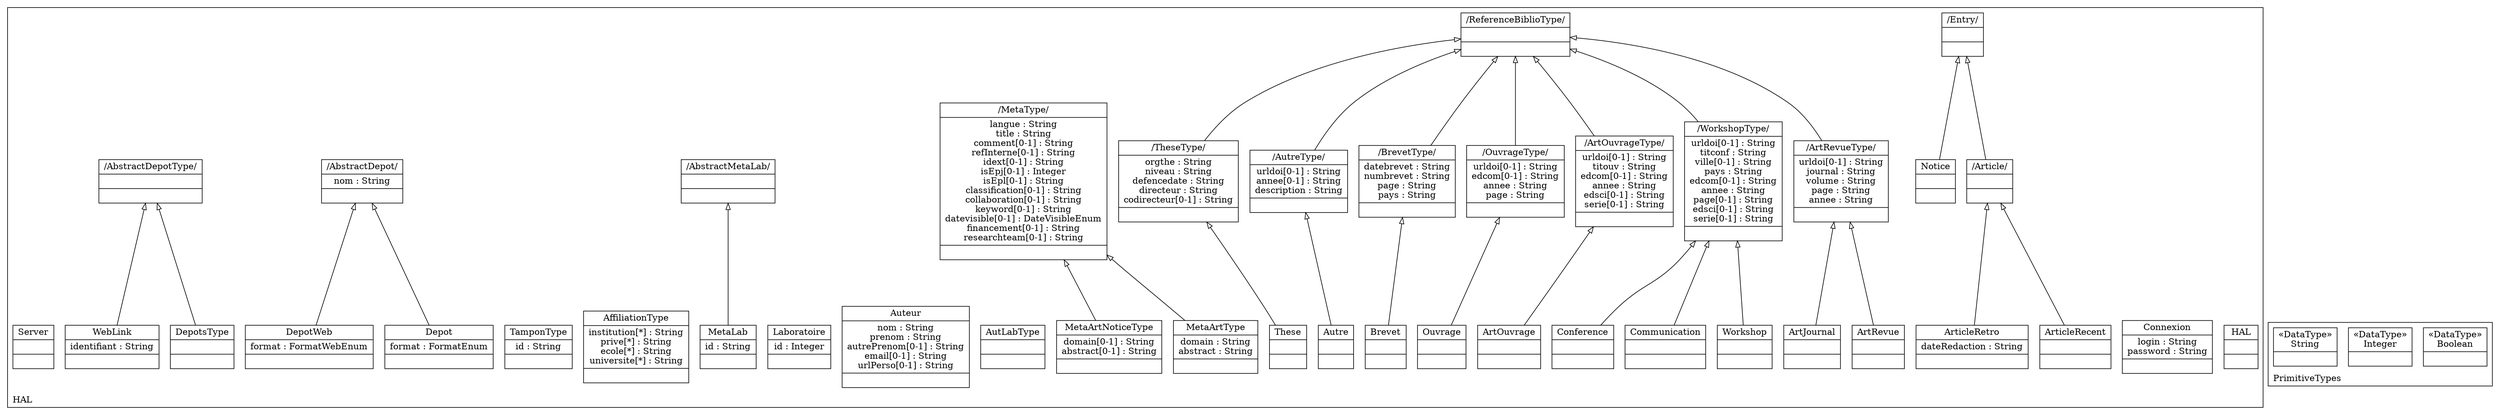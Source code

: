 digraph "KM3 Model in DOT" {
graph[rankdir=BT,labeljust=l,labelloc=t,nodeSep=0.75,compound=true];
 subgraph "cluster_HAL"{
labelloc=t
color=black
label=HAL
 node[shape=record];
HAL[label="{HAL| | }"]
;
 node[shape=record];
Connexion[label="{Connexion|login : String\npassword : String| }"]
;
 node[shape=record];
Entry[label="{/Entry/| | }"]
;
 node[shape=record];
Article[label="{/Article/| | }"]
 Article->Entry[arrowhead=onormal,group=Entry,minlen=2,constraint=true,]
;
 node[shape=record];
ArticleRecent[label="{ArticleRecent| | }"]
 ArticleRecent->Article[arrowhead=onormal,group=Article,minlen=2,constraint=true,]
;
 node[shape=record];
ArticleRetro[label="{ArticleRetro|dateRedaction : String| }"]
 ArticleRetro->Article[arrowhead=onormal,group=Article,minlen=2,constraint=true,]
;
 node[shape=record];
Notice[label="{Notice| | }"]
 Notice->Entry[arrowhead=onormal,group=Entry,minlen=2,constraint=true,]
;
 node[shape=record];
ReferenceBiblioType[label="{/ReferenceBiblioType/| | }"]
;
 node[shape=record];
ArtRevueType[label="{/ArtRevueType/|urldoi[0-1] : String\njournal : String\nvolume : String\npage : String\nannee : String| }"]
 ArtRevueType->ReferenceBiblioType[arrowhead=onormal,group=ReferenceBiblioType,minlen=2,constraint=true,]
;
 node[shape=record];
WorkshopType[label="{/WorkshopType/|urldoi[0-1] : String\ntitconf : String\nville[0-1] : String\npays : String\nedcom[0-1] : String\nannee : String\npage[0-1] : String\nedsci[0-1] : String\nserie[0-1] : String| }"]
 WorkshopType->ReferenceBiblioType[arrowhead=onormal,group=ReferenceBiblioType,minlen=2,constraint=true,]
;
 node[shape=record];
ArtOuvrageType[label="{/ArtOuvrageType/|urldoi[0-1] : String\ntitouv : String\nedcom[0-1] : String\nannee : String\nedsci[0-1] : String\nserie[0-1] : String| }"]
 ArtOuvrageType->ReferenceBiblioType[arrowhead=onormal,group=ReferenceBiblioType,minlen=2,constraint=true,]
;
 node[shape=record];
OuvrageType[label="{/OuvrageType/|urldoi[0-1] : String\nedcom[0-1] : String\nannee : String\npage : String| }"]
 OuvrageType->ReferenceBiblioType[arrowhead=onormal,group=ReferenceBiblioType,minlen=2,constraint=true,]
;
 node[shape=record];
TheseType[label="{/TheseType/|orgthe : String\nniveau : String\ndefencedate : String\ndirecteur : String\ncodirecteur[0-1] : String| }"]
 TheseType->ReferenceBiblioType[arrowhead=onormal,group=ReferenceBiblioType,minlen=2,constraint=true,]
;
 node[shape=record];
BrevetType[label="{/BrevetType/|datebrevet : String\nnumbrevet : String\npage : String\npays : String| }"]
 BrevetType->ReferenceBiblioType[arrowhead=onormal,group=ReferenceBiblioType,minlen=2,constraint=true,]
;
 node[shape=record];
AutreType[label="{/AutreType/|urldoi[0-1] : String\nannee[0-1] : String\ndescription : String| }"]
 AutreType->ReferenceBiblioType[arrowhead=onormal,group=ReferenceBiblioType,minlen=2,constraint=true,]
;
 node[shape=record];
ArtRevue[label="{ArtRevue| | }"]
 ArtRevue->ArtRevueType[arrowhead=onormal,group=ArtRevueType,minlen=2,constraint=true,]
;
 node[shape=record];
ArtJournal[label="{ArtJournal| | }"]
 ArtJournal->ArtRevueType[arrowhead=onormal,group=ArtRevueType,minlen=2,constraint=true,]
;
 node[shape=record];
Workshop[label="{Workshop| | }"]
 Workshop->WorkshopType[arrowhead=onormal,group=WorkshopType,minlen=2,constraint=true,]
;
 node[shape=record];
Communication[label="{Communication| | }"]
 Communication->WorkshopType[arrowhead=onormal,group=WorkshopType,minlen=2,constraint=true,]
;
 node[shape=record];
Conference[label="{Conference| | }"]
 Conference->WorkshopType[arrowhead=onormal,group=WorkshopType,minlen=2,constraint=true,]
;
 node[shape=record];
ArtOuvrage[label="{ArtOuvrage| | }"]
 ArtOuvrage->ArtOuvrageType[arrowhead=onormal,group=ArtOuvrageType,minlen=2,constraint=true,]
;
 node[shape=record];
Ouvrage[label="{Ouvrage| | }"]
 Ouvrage->OuvrageType[arrowhead=onormal,group=OuvrageType,minlen=2,constraint=true,]
;
 node[shape=record];
Brevet[label="{Brevet| | }"]
 Brevet->BrevetType[arrowhead=onormal,group=BrevetType,minlen=2,constraint=true,]
;
 node[shape=record];
Autre[label="{Autre| | }"]
 Autre->AutreType[arrowhead=onormal,group=AutreType,minlen=2,constraint=true,]
;
 node[shape=record];
These[label="{These| | }"]
 These->TheseType[arrowhead=onormal,group=TheseType,minlen=2,constraint=true,]
;
 node[shape=record];
MetaType[label="{/MetaType/|langue : String\ntitle : String\ncomment[0-1] : String\nrefInterne[0-1] : String\nidext[0-1] : String\nisEpj[0-1] : Integer\nisEpl[0-1] : String\nclassification[0-1] : String\ncollaboration[0-1] : String\nkeyword[0-1] : String\ndatevisible[0-1] : DateVisibleEnum\nfinancement[0-1] : String\nresearchteam[0-1] : String| }"]
;
 node[shape=record];
MetaArtType[label="{MetaArtType|domain : String\nabstract : String| }"]
 MetaArtType->MetaType[arrowhead=onormal,group=MetaType,minlen=2,constraint=true,]
;
 node[shape=record];
MetaArtNoticeType[label="{MetaArtNoticeType|domain[0-1] : String\nabstract[0-1] : String| }"]
 MetaArtNoticeType->MetaType[arrowhead=onormal,group=MetaType,minlen=2,constraint=true,]
;
 node[shape=record];
AutLabType[label="{AutLabType| | }"]
;
 node[shape=record];
Auteur[label="{Auteur|nom : String\nprenom : String\nautrePrenom[0-1] : String\nemail[0-1] : String\nurlPerso[0-1] : String| }"]
;
 node[shape=record];
Laboratoire[label="{Laboratoire|id : Integer| }"]
;
 node[shape=record];
AbstractMetaLab[label="{/AbstractMetaLab/| | }"]
;
 node[shape=record];
MetaLab[label="{MetaLab|id : String| }"]
 MetaLab->AbstractMetaLab[arrowhead=onormal,group=AbstractMetaLab,minlen=2,constraint=true,]
;
 node[shape=record];
AffiliationType[label="{AffiliationType|institution[*] : String\nprive[*] : String\necole[*] : String\nuniversite[*] : String| }"]
;
 node[shape=record];
TamponType[label="{TamponType|id : String| }"]
;
 node[shape=record];
AbstractDepot[label="{/AbstractDepot/|nom : String| }"]
;
 node[shape=record];
Depot[label="{Depot|format : FormatEnum| }"]
 Depot->AbstractDepot[arrowhead=onormal,group=AbstractDepot,minlen=2,constraint=true,]
;
 node[shape=record];
DepotWeb[label="{DepotWeb|format : FormatWebEnum| }"]
 DepotWeb->AbstractDepot[arrowhead=onormal,group=AbstractDepot,minlen=2,constraint=true,]
;
 node[shape=record];
AbstractDepotType[label="{/AbstractDepotType/| | }"]
;
 node[shape=record];
DepotsType[label="{DepotsType| | }"]
 DepotsType->AbstractDepotType[arrowhead=onormal,group=AbstractDepotType,minlen=2,constraint=true,]
;
 node[shape=record];
WebLink[label="{WebLink|identifiant : String| }"]
 WebLink->AbstractDepotType[arrowhead=onormal,group=AbstractDepotType,minlen=2,constraint=true,]
;
 node[shape=record];
Server[label="{Server| | }"]
;

} subgraph "cluster_PrimitiveTypes"{
labelloc=t
color=black
label=PrimitiveTypes
 node[shape=record];
Boolean[label="{&#171;DataType&#187;\nBoolean|}"]
;
 node[shape=record];
Integer[label="{&#171;DataType&#187;\nInteger|}"]
;
 node[shape=record];
String[label="{&#171;DataType&#187;\nString|}"]
;

}
}